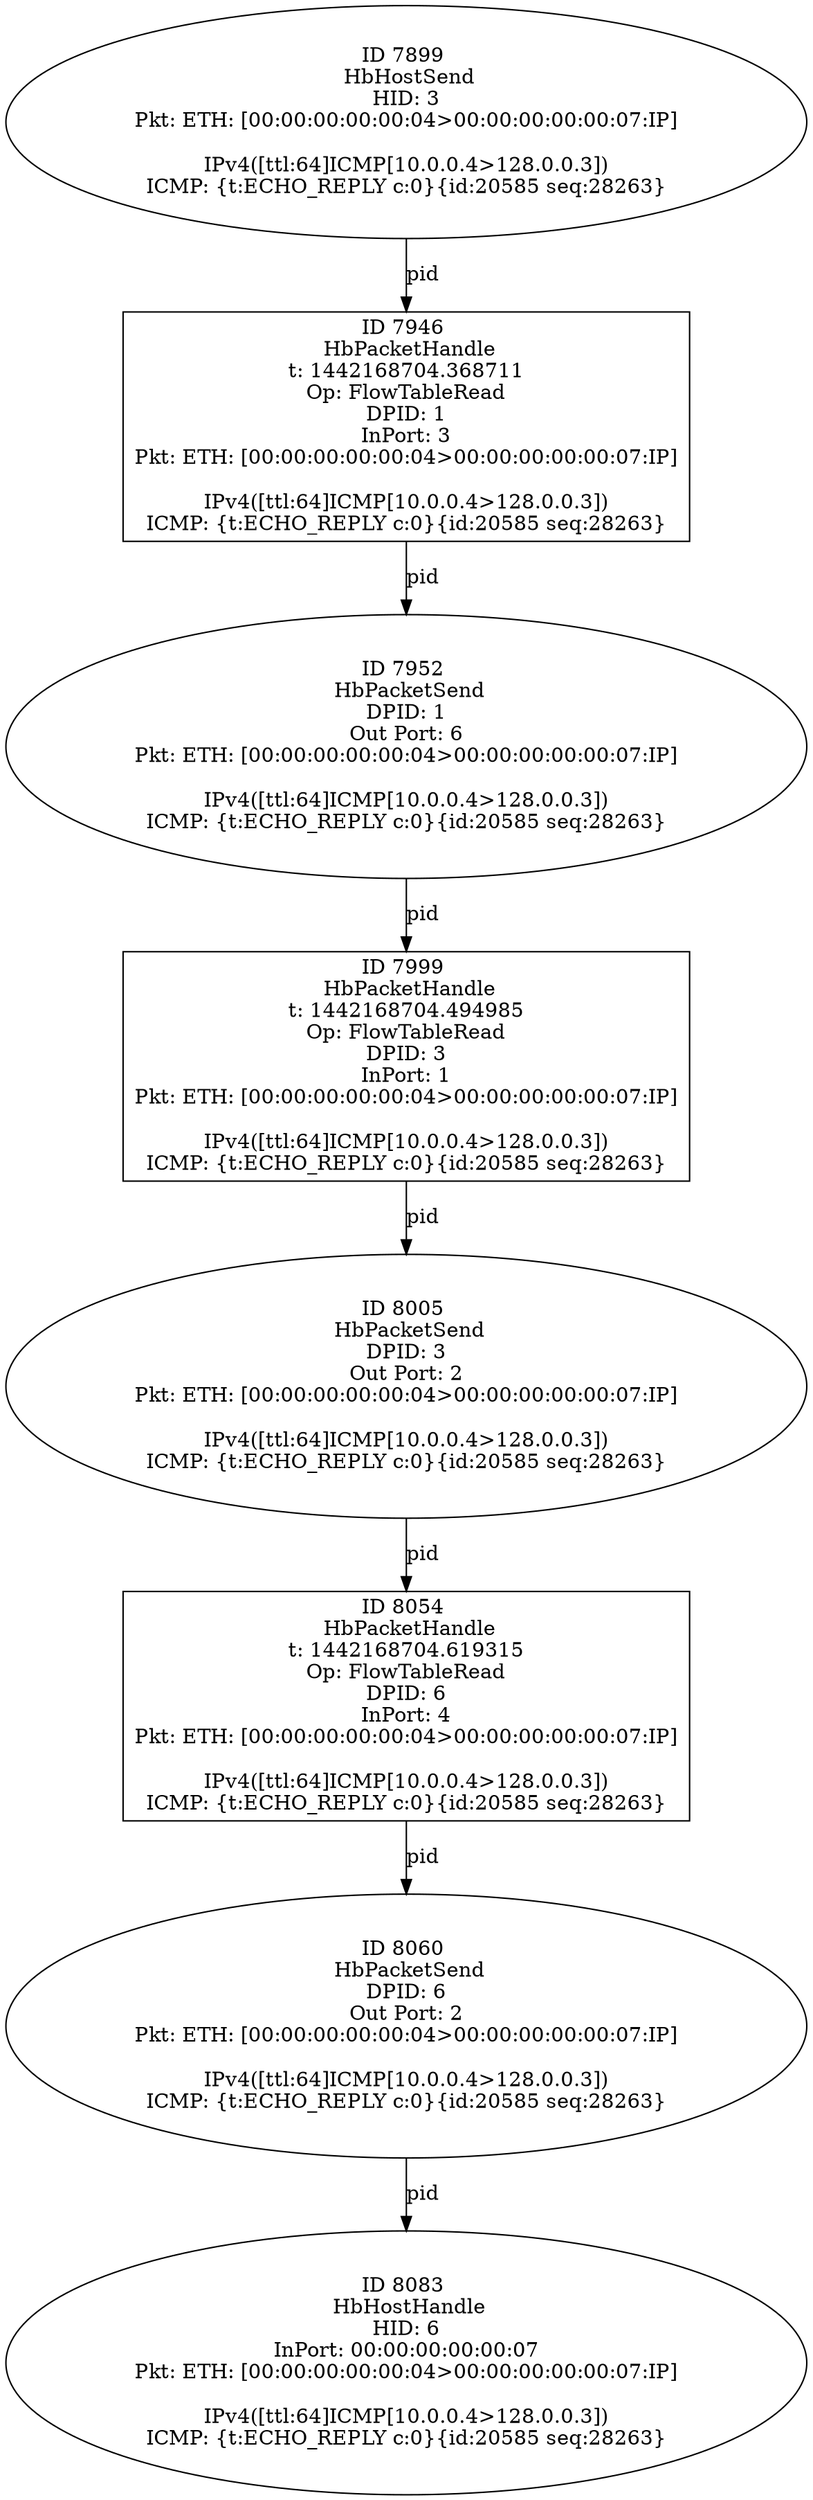 strict digraph G {
8005 [shape=oval, event=<hb_events.HbPacketSend object at 0x1087f3b10>, label="ID 8005 
 HbPacketSend
DPID: 3
Out Port: 2
Pkt: ETH: [00:00:00:00:00:04>00:00:00:00:00:07:IP]

IPv4([ttl:64]ICMP[10.0.0.4>128.0.0.3])
ICMP: {t:ECHO_REPLY c:0}{id:20585 seq:28263}"];
7946 [shape=box, event=<hb_events.HbPacketHandle object at 0x1087bf0d0>, label="ID 7946 
 HbPacketHandle
t: 1442168704.368711
Op: FlowTableRead
DPID: 1
InPort: 3
Pkt: ETH: [00:00:00:00:00:04>00:00:00:00:00:07:IP]

IPv4([ttl:64]ICMP[10.0.0.4>128.0.0.3])
ICMP: {t:ECHO_REPLY c:0}{id:20585 seq:28263}"];
7952 [shape=oval, event=<hb_events.HbPacketSend object at 0x1087c6b10>, label="ID 7952 
 HbPacketSend
DPID: 1
Out Port: 6
Pkt: ETH: [00:00:00:00:00:04>00:00:00:00:00:07:IP]

IPv4([ttl:64]ICMP[10.0.0.4>128.0.0.3])
ICMP: {t:ECHO_REPLY c:0}{id:20585 seq:28263}"];
8083 [shape=oval, event=<hb_events.HbHostHandle object at 0x108847690>, label="ID 8083 
 HbHostHandle
HID: 6
InPort: 00:00:00:00:00:07
Pkt: ETH: [00:00:00:00:00:04>00:00:00:00:00:07:IP]

IPv4([ttl:64]ICMP[10.0.0.4>128.0.0.3])
ICMP: {t:ECHO_REPLY c:0}{id:20585 seq:28263}"];
8054 [shape=box, event=<hb_events.HbPacketHandle object at 0x1088167d0>, label="ID 8054 
 HbPacketHandle
t: 1442168704.619315
Op: FlowTableRead
DPID: 6
InPort: 4
Pkt: ETH: [00:00:00:00:00:04>00:00:00:00:00:07:IP]

IPv4([ttl:64]ICMP[10.0.0.4>128.0.0.3])
ICMP: {t:ECHO_REPLY c:0}{id:20585 seq:28263}"];
7899 [shape=oval, event=<hb_events.HbHostSend object at 0x1087948d0>, label="ID 7899 
 HbHostSend
HID: 3
Pkt: ETH: [00:00:00:00:00:04>00:00:00:00:00:07:IP]

IPv4([ttl:64]ICMP[10.0.0.4>128.0.0.3])
ICMP: {t:ECHO_REPLY c:0}{id:20585 seq:28263}"];
8060 [shape=oval, event=<hb_events.HbPacketSend object at 0x108816c10>, label="ID 8060 
 HbPacketSend
DPID: 6
Out Port: 2
Pkt: ETH: [00:00:00:00:00:04>00:00:00:00:00:07:IP]

IPv4([ttl:64]ICMP[10.0.0.4>128.0.0.3])
ICMP: {t:ECHO_REPLY c:0}{id:20585 seq:28263}"];
7999 [shape=box, event=<hb_events.HbPacketHandle object at 0x1087f3650>, label="ID 7999 
 HbPacketHandle
t: 1442168704.494985
Op: FlowTableRead
DPID: 3
InPort: 1
Pkt: ETH: [00:00:00:00:00:04>00:00:00:00:00:07:IP]

IPv4([ttl:64]ICMP[10.0.0.4>128.0.0.3])
ICMP: {t:ECHO_REPLY c:0}{id:20585 seq:28263}"];
8005 -> 8054  [rel=pid, label=pid];
7946 -> 7952  [rel=pid, label=pid];
7952 -> 7999  [rel=pid, label=pid];
8054 -> 8060  [rel=pid, label=pid];
7899 -> 7946  [rel=pid, label=pid];
8060 -> 8083  [rel=pid, label=pid];
7999 -> 8005  [rel=pid, label=pid];
}
